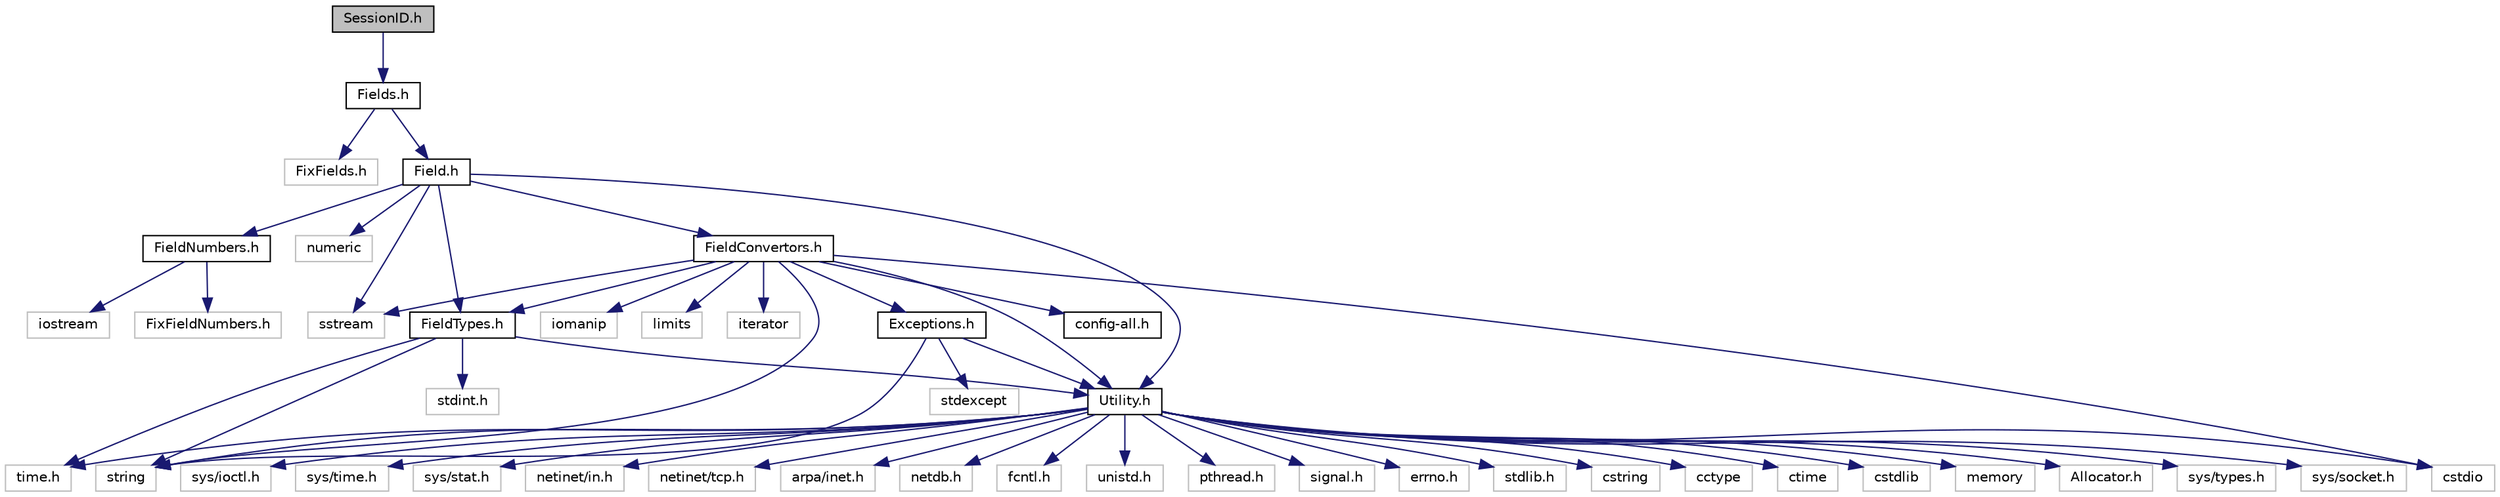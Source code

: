 digraph "SessionID.h"
{
  edge [fontname="Helvetica",fontsize="10",labelfontname="Helvetica",labelfontsize="10"];
  node [fontname="Helvetica",fontsize="10",shape=record];
  Node0 [label="SessionID.h",height=0.2,width=0.4,color="black", fillcolor="grey75", style="filled", fontcolor="black"];
  Node0 -> Node1 [color="midnightblue",fontsize="10",style="solid",fontname="Helvetica"];
  Node1 [label="Fields.h",height=0.2,width=0.4,color="black", fillcolor="white", style="filled",URL="$_fields_8h.html"];
  Node1 -> Node2 [color="midnightblue",fontsize="10",style="solid",fontname="Helvetica"];
  Node2 [label="FixFields.h",height=0.2,width=0.4,color="grey75", fillcolor="white", style="filled"];
  Node1 -> Node3 [color="midnightblue",fontsize="10",style="solid",fontname="Helvetica"];
  Node3 [label="Field.h",height=0.2,width=0.4,color="black", fillcolor="white", style="filled",URL="$_field_8h.html"];
  Node3 -> Node4 [color="midnightblue",fontsize="10",style="solid",fontname="Helvetica"];
  Node4 [label="sstream",height=0.2,width=0.4,color="grey75", fillcolor="white", style="filled"];
  Node3 -> Node5 [color="midnightblue",fontsize="10",style="solid",fontname="Helvetica"];
  Node5 [label="numeric",height=0.2,width=0.4,color="grey75", fillcolor="white", style="filled"];
  Node3 -> Node6 [color="midnightblue",fontsize="10",style="solid",fontname="Helvetica"];
  Node6 [label="FieldNumbers.h",height=0.2,width=0.4,color="black", fillcolor="white", style="filled",URL="$_field_numbers_8h.html"];
  Node6 -> Node7 [color="midnightblue",fontsize="10",style="solid",fontname="Helvetica"];
  Node7 [label="iostream",height=0.2,width=0.4,color="grey75", fillcolor="white", style="filled"];
  Node6 -> Node8 [color="midnightblue",fontsize="10",style="solid",fontname="Helvetica"];
  Node8 [label="FixFieldNumbers.h",height=0.2,width=0.4,color="grey75", fillcolor="white", style="filled"];
  Node3 -> Node9 [color="midnightblue",fontsize="10",style="solid",fontname="Helvetica"];
  Node9 [label="FieldConvertors.h",height=0.2,width=0.4,color="black", fillcolor="white", style="filled",URL="$_field_convertors_8h.html"];
  Node9 -> Node10 [color="midnightblue",fontsize="10",style="solid",fontname="Helvetica"];
  Node10 [label="FieldTypes.h",height=0.2,width=0.4,color="black", fillcolor="white", style="filled",URL="$_field_types_8h.html"];
  Node10 -> Node11 [color="midnightblue",fontsize="10",style="solid",fontname="Helvetica"];
  Node11 [label="stdint.h",height=0.2,width=0.4,color="grey75", fillcolor="white", style="filled"];
  Node10 -> Node12 [color="midnightblue",fontsize="10",style="solid",fontname="Helvetica"];
  Node12 [label="Utility.h",height=0.2,width=0.4,color="black", fillcolor="white", style="filled",URL="$_utility_8h.html"];
  Node12 -> Node13 [color="midnightblue",fontsize="10",style="solid",fontname="Helvetica"];
  Node13 [label="Allocator.h",height=0.2,width=0.4,color="grey75", fillcolor="white", style="filled"];
  Node12 -> Node14 [color="midnightblue",fontsize="10",style="solid",fontname="Helvetica"];
  Node14 [label="sys/types.h",height=0.2,width=0.4,color="grey75", fillcolor="white", style="filled"];
  Node12 -> Node15 [color="midnightblue",fontsize="10",style="solid",fontname="Helvetica"];
  Node15 [label="sys/socket.h",height=0.2,width=0.4,color="grey75", fillcolor="white", style="filled"];
  Node12 -> Node16 [color="midnightblue",fontsize="10",style="solid",fontname="Helvetica"];
  Node16 [label="sys/ioctl.h",height=0.2,width=0.4,color="grey75", fillcolor="white", style="filled"];
  Node12 -> Node17 [color="midnightblue",fontsize="10",style="solid",fontname="Helvetica"];
  Node17 [label="sys/time.h",height=0.2,width=0.4,color="grey75", fillcolor="white", style="filled"];
  Node12 -> Node18 [color="midnightblue",fontsize="10",style="solid",fontname="Helvetica"];
  Node18 [label="sys/stat.h",height=0.2,width=0.4,color="grey75", fillcolor="white", style="filled"];
  Node12 -> Node19 [color="midnightblue",fontsize="10",style="solid",fontname="Helvetica"];
  Node19 [label="netinet/in.h",height=0.2,width=0.4,color="grey75", fillcolor="white", style="filled"];
  Node12 -> Node20 [color="midnightblue",fontsize="10",style="solid",fontname="Helvetica"];
  Node20 [label="netinet/tcp.h",height=0.2,width=0.4,color="grey75", fillcolor="white", style="filled"];
  Node12 -> Node21 [color="midnightblue",fontsize="10",style="solid",fontname="Helvetica"];
  Node21 [label="arpa/inet.h",height=0.2,width=0.4,color="grey75", fillcolor="white", style="filled"];
  Node12 -> Node22 [color="midnightblue",fontsize="10",style="solid",fontname="Helvetica"];
  Node22 [label="netdb.h",height=0.2,width=0.4,color="grey75", fillcolor="white", style="filled"];
  Node12 -> Node23 [color="midnightblue",fontsize="10",style="solid",fontname="Helvetica"];
  Node23 [label="fcntl.h",height=0.2,width=0.4,color="grey75", fillcolor="white", style="filled"];
  Node12 -> Node24 [color="midnightblue",fontsize="10",style="solid",fontname="Helvetica"];
  Node24 [label="unistd.h",height=0.2,width=0.4,color="grey75", fillcolor="white", style="filled"];
  Node12 -> Node25 [color="midnightblue",fontsize="10",style="solid",fontname="Helvetica"];
  Node25 [label="pthread.h",height=0.2,width=0.4,color="grey75", fillcolor="white", style="filled"];
  Node12 -> Node26 [color="midnightblue",fontsize="10",style="solid",fontname="Helvetica"];
  Node26 [label="signal.h",height=0.2,width=0.4,color="grey75", fillcolor="white", style="filled"];
  Node12 -> Node27 [color="midnightblue",fontsize="10",style="solid",fontname="Helvetica"];
  Node27 [label="errno.h",height=0.2,width=0.4,color="grey75", fillcolor="white", style="filled"];
  Node12 -> Node28 [color="midnightblue",fontsize="10",style="solid",fontname="Helvetica"];
  Node28 [label="time.h",height=0.2,width=0.4,color="grey75", fillcolor="white", style="filled"];
  Node12 -> Node29 [color="midnightblue",fontsize="10",style="solid",fontname="Helvetica"];
  Node29 [label="stdlib.h",height=0.2,width=0.4,color="grey75", fillcolor="white", style="filled"];
  Node12 -> Node30 [color="midnightblue",fontsize="10",style="solid",fontname="Helvetica"];
  Node30 [label="string",height=0.2,width=0.4,color="grey75", fillcolor="white", style="filled"];
  Node12 -> Node31 [color="midnightblue",fontsize="10",style="solid",fontname="Helvetica"];
  Node31 [label="cstring",height=0.2,width=0.4,color="grey75", fillcolor="white", style="filled"];
  Node12 -> Node32 [color="midnightblue",fontsize="10",style="solid",fontname="Helvetica"];
  Node32 [label="cctype",height=0.2,width=0.4,color="grey75", fillcolor="white", style="filled"];
  Node12 -> Node33 [color="midnightblue",fontsize="10",style="solid",fontname="Helvetica"];
  Node33 [label="ctime",height=0.2,width=0.4,color="grey75", fillcolor="white", style="filled"];
  Node12 -> Node34 [color="midnightblue",fontsize="10",style="solid",fontname="Helvetica"];
  Node34 [label="cstdio",height=0.2,width=0.4,color="grey75", fillcolor="white", style="filled"];
  Node12 -> Node35 [color="midnightblue",fontsize="10",style="solid",fontname="Helvetica"];
  Node35 [label="cstdlib",height=0.2,width=0.4,color="grey75", fillcolor="white", style="filled"];
  Node12 -> Node36 [color="midnightblue",fontsize="10",style="solid",fontname="Helvetica"];
  Node36 [label="memory",height=0.2,width=0.4,color="grey75", fillcolor="white", style="filled"];
  Node10 -> Node30 [color="midnightblue",fontsize="10",style="solid",fontname="Helvetica"];
  Node10 -> Node28 [color="midnightblue",fontsize="10",style="solid",fontname="Helvetica"];
  Node9 -> Node37 [color="midnightblue",fontsize="10",style="solid",fontname="Helvetica"];
  Node37 [label="Exceptions.h",height=0.2,width=0.4,color="black", fillcolor="white", style="filled",URL="$_exceptions_8h.html"];
  Node37 -> Node30 [color="midnightblue",fontsize="10",style="solid",fontname="Helvetica"];
  Node37 -> Node38 [color="midnightblue",fontsize="10",style="solid",fontname="Helvetica"];
  Node38 [label="stdexcept",height=0.2,width=0.4,color="grey75", fillcolor="white", style="filled"];
  Node37 -> Node12 [color="midnightblue",fontsize="10",style="solid",fontname="Helvetica"];
  Node9 -> Node12 [color="midnightblue",fontsize="10",style="solid",fontname="Helvetica"];
  Node9 -> Node39 [color="midnightblue",fontsize="10",style="solid",fontname="Helvetica"];
  Node39 [label="config-all.h",height=0.2,width=0.4,color="black", fillcolor="white", style="filled",URL="$config-all_8h.html"];
  Node9 -> Node30 [color="midnightblue",fontsize="10",style="solid",fontname="Helvetica"];
  Node9 -> Node4 [color="midnightblue",fontsize="10",style="solid",fontname="Helvetica"];
  Node9 -> Node40 [color="midnightblue",fontsize="10",style="solid",fontname="Helvetica"];
  Node40 [label="iomanip",height=0.2,width=0.4,color="grey75", fillcolor="white", style="filled"];
  Node9 -> Node34 [color="midnightblue",fontsize="10",style="solid",fontname="Helvetica"];
  Node9 -> Node41 [color="midnightblue",fontsize="10",style="solid",fontname="Helvetica"];
  Node41 [label="limits",height=0.2,width=0.4,color="grey75", fillcolor="white", style="filled"];
  Node9 -> Node42 [color="midnightblue",fontsize="10",style="solid",fontname="Helvetica"];
  Node42 [label="iterator",height=0.2,width=0.4,color="grey75", fillcolor="white", style="filled"];
  Node3 -> Node10 [color="midnightblue",fontsize="10",style="solid",fontname="Helvetica"];
  Node3 -> Node12 [color="midnightblue",fontsize="10",style="solid",fontname="Helvetica"];
}
